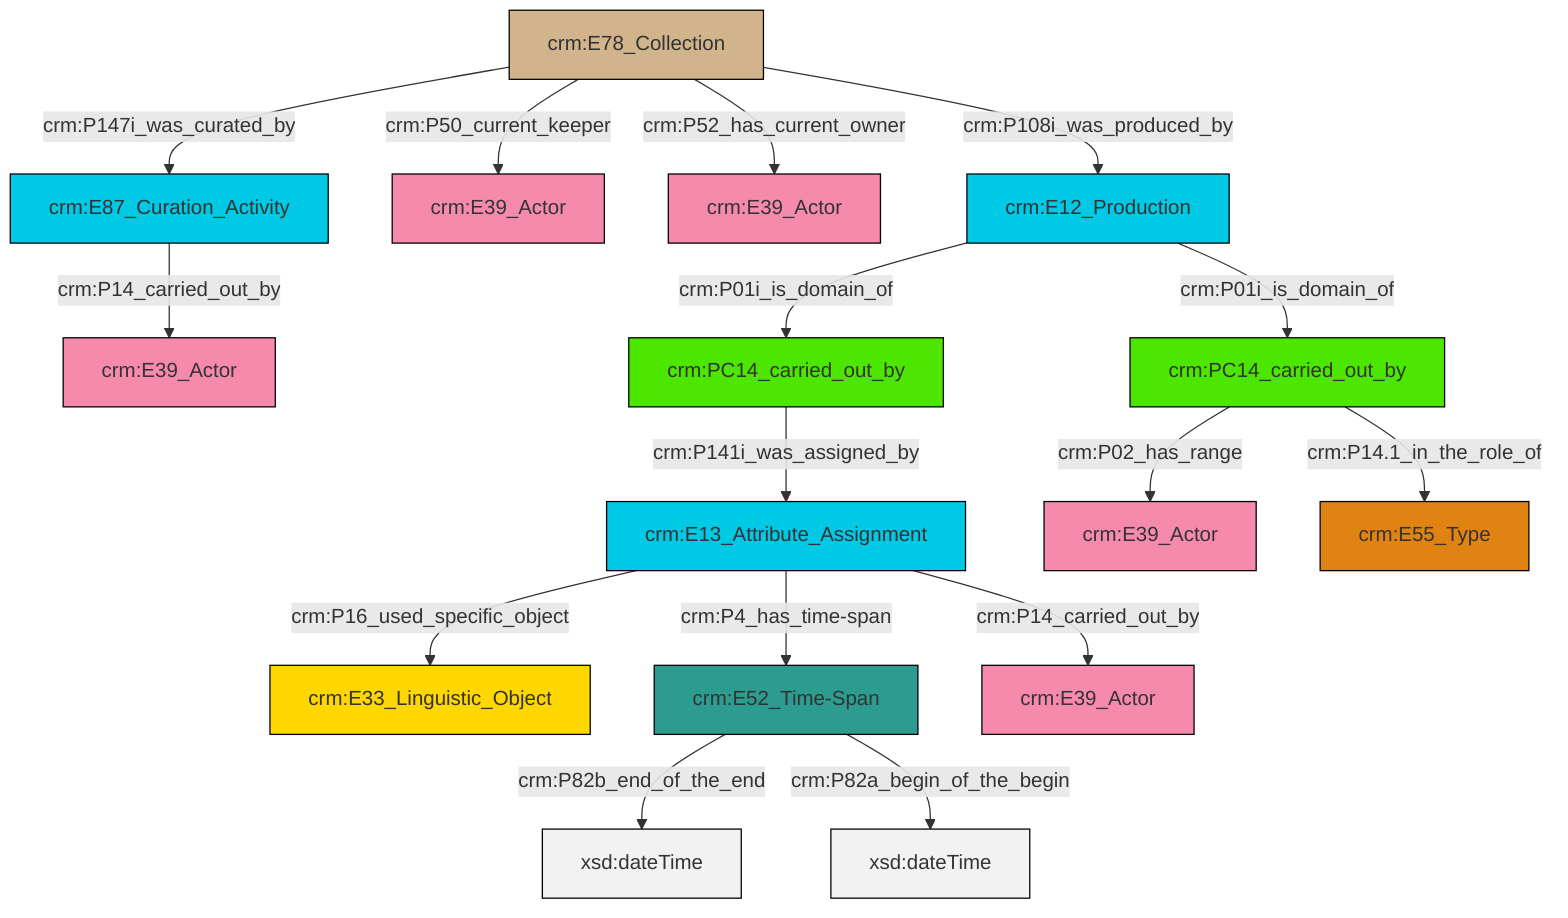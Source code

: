 graph TD
classDef Literal fill:#f2f2f2,stroke:#000000;
classDef CRM_Entity fill:#FFFFFF,stroke:#000000;
classDef Temporal_Entity fill:#00C9E6, stroke:#000000;
classDef Type fill:#E18312, stroke:#000000;
classDef Time-Span fill:#2C9C91, stroke:#000000;
classDef Appellation fill:#FFEB7F, stroke:#000000;
classDef Place fill:#008836, stroke:#000000;
classDef Persistent_Item fill:#B266B2, stroke:#000000;
classDef Conceptual_Object fill:#FFD700, stroke:#000000;
classDef Physical_Thing fill:#D2B48C, stroke:#000000;
classDef Actor fill:#f58aad, stroke:#000000;
classDef PC_Classes fill:#4ce600, stroke:#000000;
classDef Multi fill:#cccccc,stroke:#000000;

2["crm:E13_Attribute_Assignment"]:::Temporal_Entity -->|crm:P16_used_specific_object| 3["crm:E33_Linguistic_Object"]:::Conceptual_Object
4["crm:E87_Curation_Activity"]:::Temporal_Entity -->|crm:P14_carried_out_by| 5["crm:E39_Actor"]:::Actor
0["crm:PC14_carried_out_by"]:::PC_Classes -->|crm:P02_has_range| 6["crm:E39_Actor"]:::Actor
9["crm:E12_Production"]:::Temporal_Entity -->|crm:P01i_is_domain_of| 10["crm:PC14_carried_out_by"]:::PC_Classes
13["crm:E78_Collection"]:::Physical_Thing -->|crm:P147i_was_curated_by| 4["crm:E87_Curation_Activity"]:::Temporal_Entity
9["crm:E12_Production"]:::Temporal_Entity -->|crm:P01i_is_domain_of| 0["crm:PC14_carried_out_by"]:::PC_Classes
10["crm:PC14_carried_out_by"]:::PC_Classes -->|crm:P141i_was_assigned_by| 2["crm:E13_Attribute_Assignment"]:::Temporal_Entity
14["crm:E52_Time-Span"]:::Time-Span -->|crm:P82b_end_of_the_end| 18[xsd:dateTime]:::Literal
13["crm:E78_Collection"]:::Physical_Thing -->|crm:P50_current_keeper| 23["crm:E39_Actor"]:::Actor
13["crm:E78_Collection"]:::Physical_Thing -->|crm:P52_has_current_owner| 7["crm:E39_Actor"]:::Actor
2["crm:E13_Attribute_Assignment"]:::Temporal_Entity -->|crm:P4_has_time-span| 14["crm:E52_Time-Span"]:::Time-Span
0["crm:PC14_carried_out_by"]:::PC_Classes -->|crm:P14.1_in_the_role_of| 11["crm:E55_Type"]:::Type
14["crm:E52_Time-Span"]:::Time-Span -->|crm:P82a_begin_of_the_begin| 26[xsd:dateTime]:::Literal
2["crm:E13_Attribute_Assignment"]:::Temporal_Entity -->|crm:P14_carried_out_by| 27["crm:E39_Actor"]:::Actor
13["crm:E78_Collection"]:::Physical_Thing -->|crm:P108i_was_produced_by| 9["crm:E12_Production"]:::Temporal_Entity